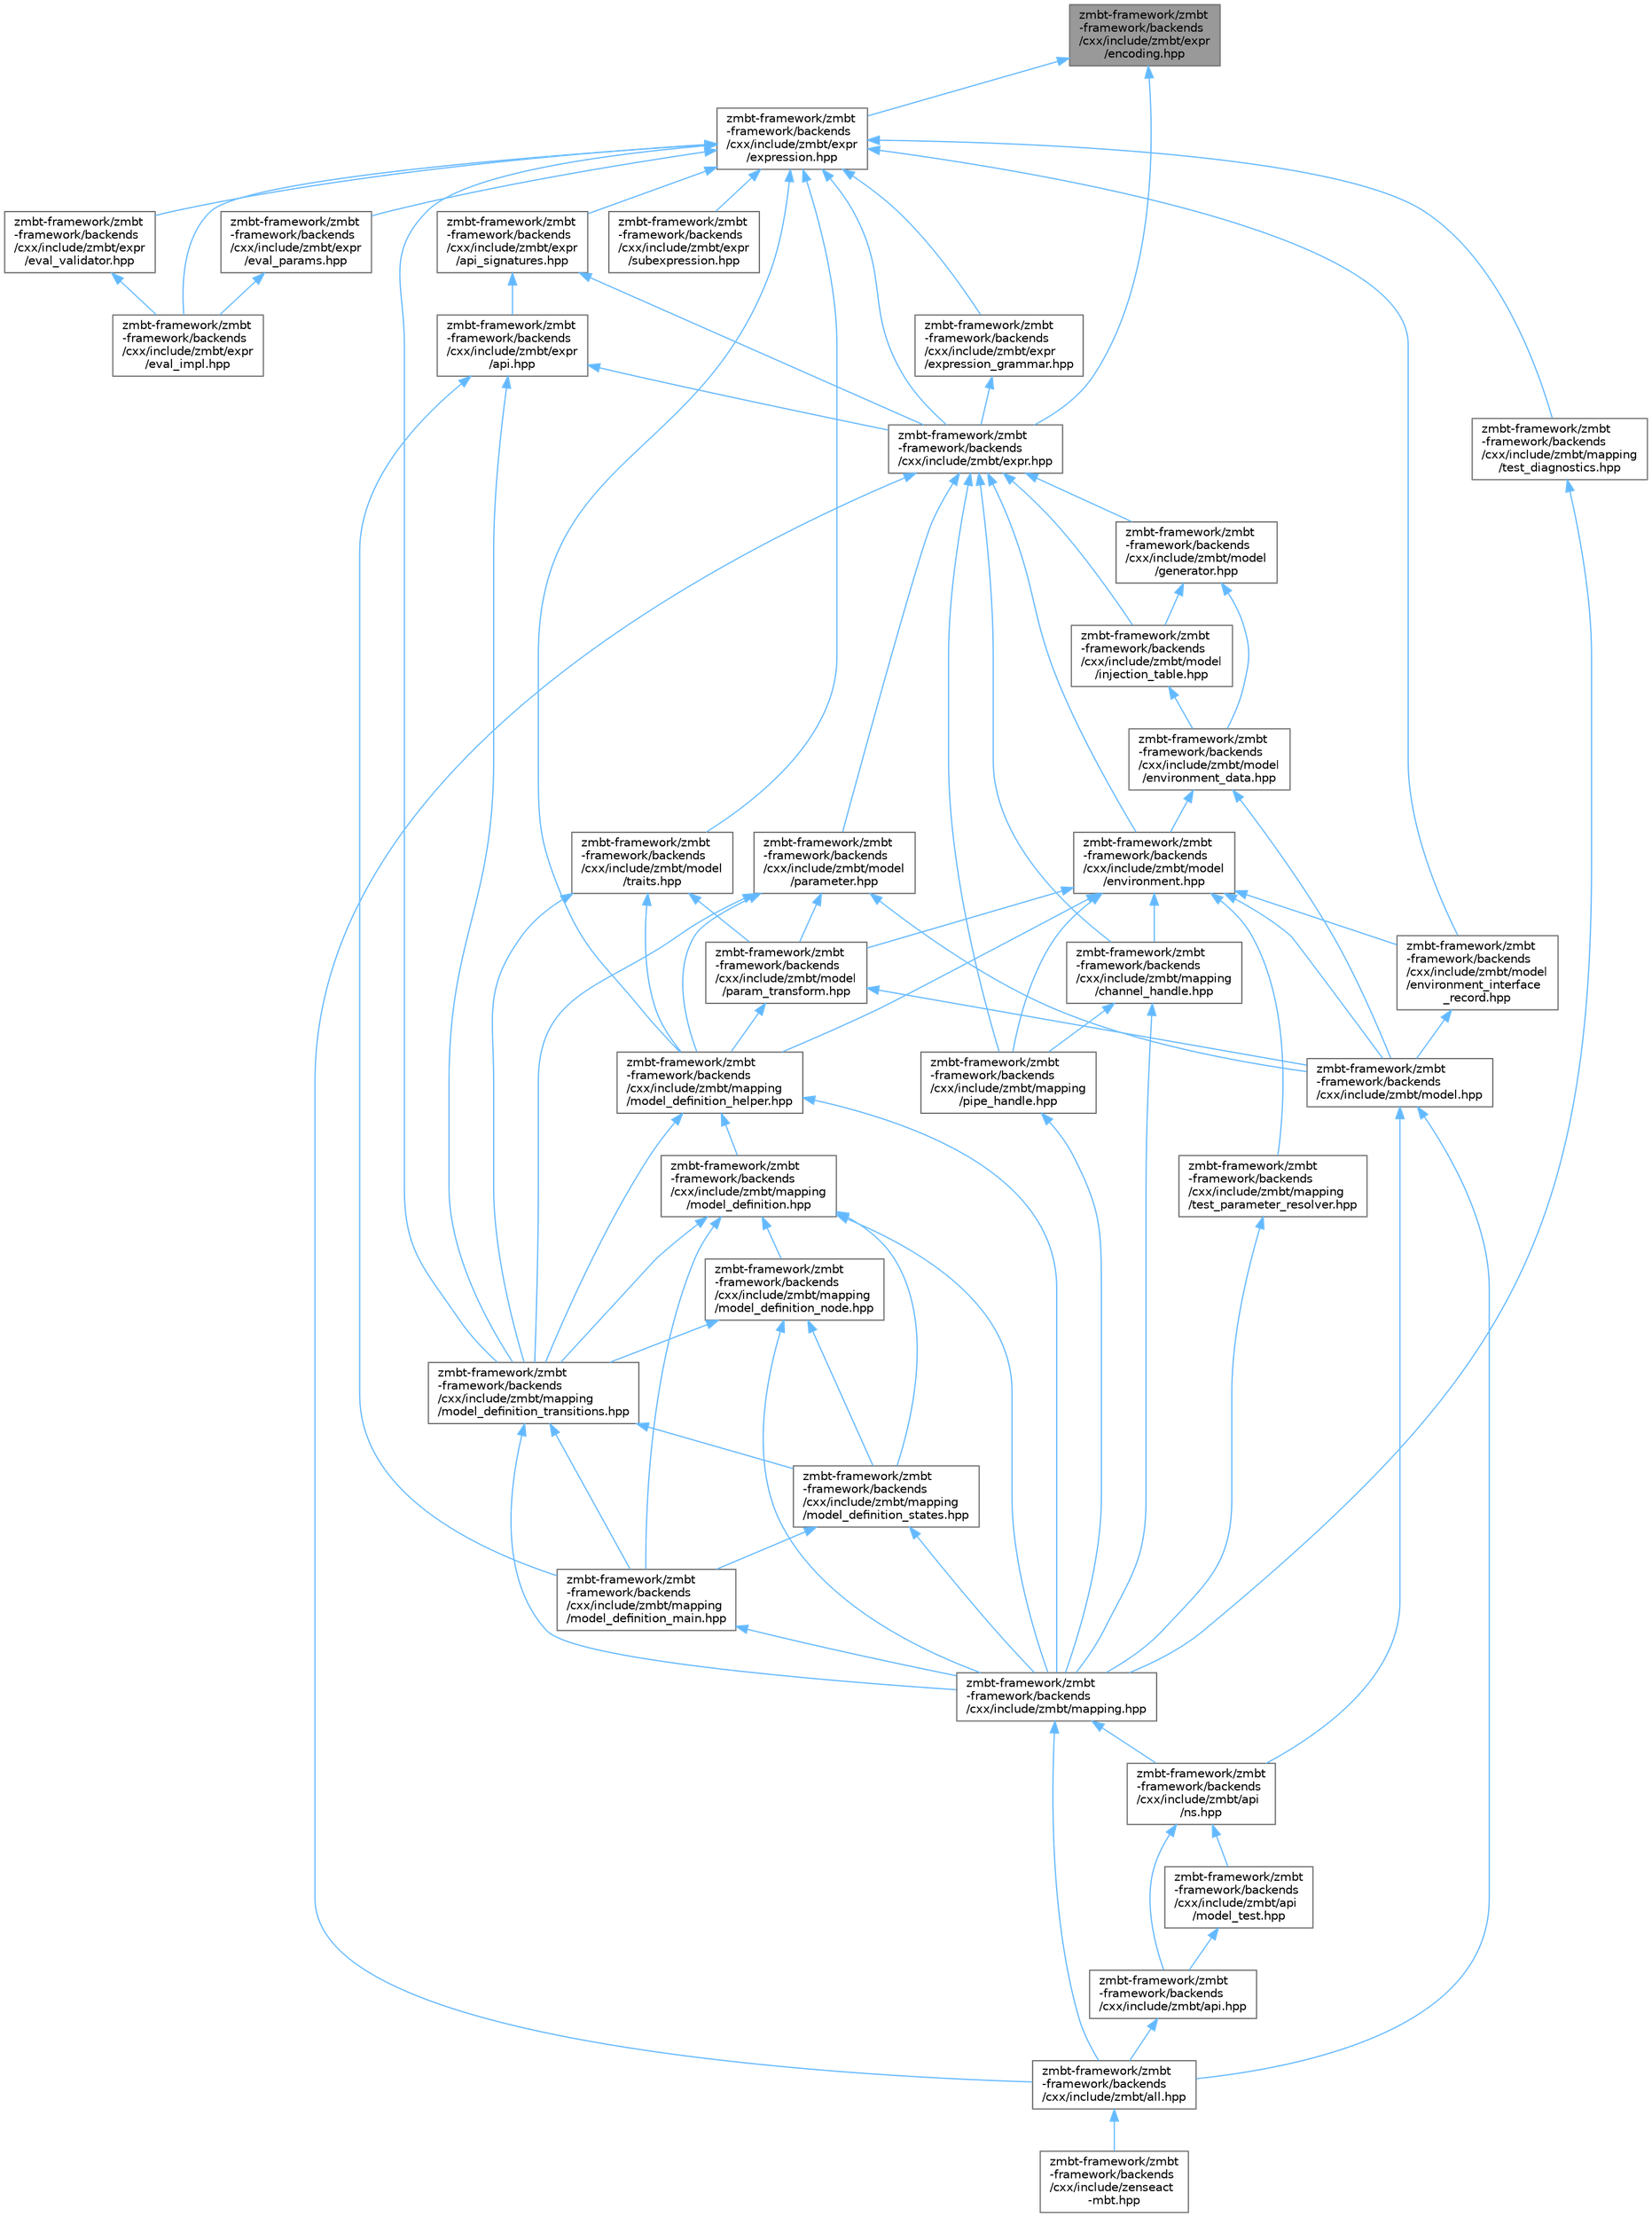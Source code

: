 digraph "zmbt-framework/zmbt-framework/backends/cxx/include/zmbt/expr/encoding.hpp"
{
 // LATEX_PDF_SIZE
  bgcolor="transparent";
  edge [fontname=Helvetica,fontsize=10,labelfontname=Helvetica,labelfontsize=10];
  node [fontname=Helvetica,fontsize=10,shape=box,height=0.2,width=0.4];
  Node1 [id="Node000001",label="zmbt-framework/zmbt\l-framework/backends\l/cxx/include/zmbt/expr\l/encoding.hpp",height=0.2,width=0.4,color="gray40", fillcolor="grey60", style="filled", fontcolor="black",tooltip=" "];
  Node1 -> Node2 [id="edge1_Node000001_Node000002",dir="back",color="steelblue1",style="solid",tooltip=" "];
  Node2 [id="Node000002",label="zmbt-framework/zmbt\l-framework/backends\l/cxx/include/zmbt/expr.hpp",height=0.2,width=0.4,color="grey40", fillcolor="white", style="filled",URL="$expr_8hpp.html",tooltip=" "];
  Node2 -> Node3 [id="edge2_Node000002_Node000003",dir="back",color="steelblue1",style="solid",tooltip=" "];
  Node3 [id="Node000003",label="zmbt-framework/zmbt\l-framework/backends\l/cxx/include/zmbt/all.hpp",height=0.2,width=0.4,color="grey40", fillcolor="white", style="filled",URL="$all_8hpp.html",tooltip=" "];
  Node3 -> Node4 [id="edge3_Node000003_Node000004",dir="back",color="steelblue1",style="solid",tooltip=" "];
  Node4 [id="Node000004",label="zmbt-framework/zmbt\l-framework/backends\l/cxx/include/zenseact\l-mbt.hpp",height=0.2,width=0.4,color="grey40", fillcolor="white", style="filled",URL="$zenseact-mbt_8hpp.html",tooltip=" "];
  Node2 -> Node5 [id="edge4_Node000002_Node000005",dir="back",color="steelblue1",style="solid",tooltip=" "];
  Node5 [id="Node000005",label="zmbt-framework/zmbt\l-framework/backends\l/cxx/include/zmbt/mapping\l/channel_handle.hpp",height=0.2,width=0.4,color="grey40", fillcolor="white", style="filled",URL="$channel__handle_8hpp.html",tooltip=" "];
  Node5 -> Node6 [id="edge5_Node000005_Node000006",dir="back",color="steelblue1",style="solid",tooltip=" "];
  Node6 [id="Node000006",label="zmbt-framework/zmbt\l-framework/backends\l/cxx/include/zmbt/mapping.hpp",height=0.2,width=0.4,color="grey40", fillcolor="white", style="filled",URL="$mapping_8hpp.html",tooltip=" "];
  Node6 -> Node3 [id="edge6_Node000006_Node000003",dir="back",color="steelblue1",style="solid",tooltip=" "];
  Node6 -> Node7 [id="edge7_Node000006_Node000007",dir="back",color="steelblue1",style="solid",tooltip=" "];
  Node7 [id="Node000007",label="zmbt-framework/zmbt\l-framework/backends\l/cxx/include/zmbt/api\l/ns.hpp",height=0.2,width=0.4,color="grey40", fillcolor="white", style="filled",URL="$ns_8hpp.html",tooltip=" "];
  Node7 -> Node8 [id="edge8_Node000007_Node000008",dir="back",color="steelblue1",style="solid",tooltip=" "];
  Node8 [id="Node000008",label="zmbt-framework/zmbt\l-framework/backends\l/cxx/include/zmbt/api.hpp",height=0.2,width=0.4,color="grey40", fillcolor="white", style="filled",URL="$api_8hpp.html",tooltip=" "];
  Node8 -> Node3 [id="edge9_Node000008_Node000003",dir="back",color="steelblue1",style="solid",tooltip=" "];
  Node7 -> Node9 [id="edge10_Node000007_Node000009",dir="back",color="steelblue1",style="solid",tooltip=" "];
  Node9 [id="Node000009",label="zmbt-framework/zmbt\l-framework/backends\l/cxx/include/zmbt/api\l/model_test.hpp",height=0.2,width=0.4,color="grey40", fillcolor="white", style="filled",URL="$model__test_8hpp.html",tooltip=" "];
  Node9 -> Node8 [id="edge11_Node000009_Node000008",dir="back",color="steelblue1",style="solid",tooltip=" "];
  Node5 -> Node10 [id="edge12_Node000005_Node000010",dir="back",color="steelblue1",style="solid",tooltip=" "];
  Node10 [id="Node000010",label="zmbt-framework/zmbt\l-framework/backends\l/cxx/include/zmbt/mapping\l/pipe_handle.hpp",height=0.2,width=0.4,color="grey40", fillcolor="white", style="filled",URL="$pipe__handle_8hpp.html",tooltip=" "];
  Node10 -> Node6 [id="edge13_Node000010_Node000006",dir="back",color="steelblue1",style="solid",tooltip=" "];
  Node2 -> Node10 [id="edge14_Node000002_Node000010",dir="back",color="steelblue1",style="solid",tooltip=" "];
  Node2 -> Node11 [id="edge15_Node000002_Node000011",dir="back",color="steelblue1",style="solid",tooltip=" "];
  Node11 [id="Node000011",label="zmbt-framework/zmbt\l-framework/backends\l/cxx/include/zmbt/model\l/environment.hpp",height=0.2,width=0.4,color="grey40", fillcolor="white", style="filled",URL="$environment_8hpp.html",tooltip=" "];
  Node11 -> Node5 [id="edge16_Node000011_Node000005",dir="back",color="steelblue1",style="solid",tooltip=" "];
  Node11 -> Node12 [id="edge17_Node000011_Node000012",dir="back",color="steelblue1",style="solid",tooltip=" "];
  Node12 [id="Node000012",label="zmbt-framework/zmbt\l-framework/backends\l/cxx/include/zmbt/mapping\l/model_definition_helper.hpp",height=0.2,width=0.4,color="grey40", fillcolor="white", style="filled",URL="$model__definition__helper_8hpp.html",tooltip=" "];
  Node12 -> Node6 [id="edge18_Node000012_Node000006",dir="back",color="steelblue1",style="solid",tooltip=" "];
  Node12 -> Node13 [id="edge19_Node000012_Node000013",dir="back",color="steelblue1",style="solid",tooltip=" "];
  Node13 [id="Node000013",label="zmbt-framework/zmbt\l-framework/backends\l/cxx/include/zmbt/mapping\l/model_definition.hpp",height=0.2,width=0.4,color="grey40", fillcolor="white", style="filled",URL="$model__definition_8hpp.html",tooltip=" "];
  Node13 -> Node6 [id="edge20_Node000013_Node000006",dir="back",color="steelblue1",style="solid",tooltip=" "];
  Node13 -> Node14 [id="edge21_Node000013_Node000014",dir="back",color="steelblue1",style="solid",tooltip=" "];
  Node14 [id="Node000014",label="zmbt-framework/zmbt\l-framework/backends\l/cxx/include/zmbt/mapping\l/model_definition_main.hpp",height=0.2,width=0.4,color="grey40", fillcolor="white", style="filled",URL="$model__definition__main_8hpp.html",tooltip=" "];
  Node14 -> Node6 [id="edge22_Node000014_Node000006",dir="back",color="steelblue1",style="solid",tooltip=" "];
  Node13 -> Node15 [id="edge23_Node000013_Node000015",dir="back",color="steelblue1",style="solid",tooltip=" "];
  Node15 [id="Node000015",label="zmbt-framework/zmbt\l-framework/backends\l/cxx/include/zmbt/mapping\l/model_definition_node.hpp",height=0.2,width=0.4,color="grey40", fillcolor="white", style="filled",URL="$model__definition__node_8hpp.html",tooltip=" "];
  Node15 -> Node6 [id="edge24_Node000015_Node000006",dir="back",color="steelblue1",style="solid",tooltip=" "];
  Node15 -> Node16 [id="edge25_Node000015_Node000016",dir="back",color="steelblue1",style="solid",tooltip=" "];
  Node16 [id="Node000016",label="zmbt-framework/zmbt\l-framework/backends\l/cxx/include/zmbt/mapping\l/model_definition_states.hpp",height=0.2,width=0.4,color="grey40", fillcolor="white", style="filled",URL="$model__definition__states_8hpp.html",tooltip=" "];
  Node16 -> Node6 [id="edge26_Node000016_Node000006",dir="back",color="steelblue1",style="solid",tooltip=" "];
  Node16 -> Node14 [id="edge27_Node000016_Node000014",dir="back",color="steelblue1",style="solid",tooltip=" "];
  Node15 -> Node17 [id="edge28_Node000015_Node000017",dir="back",color="steelblue1",style="solid",tooltip=" "];
  Node17 [id="Node000017",label="zmbt-framework/zmbt\l-framework/backends\l/cxx/include/zmbt/mapping\l/model_definition_transitions.hpp",height=0.2,width=0.4,color="grey40", fillcolor="white", style="filled",URL="$model__definition__transitions_8hpp.html",tooltip=" "];
  Node17 -> Node6 [id="edge29_Node000017_Node000006",dir="back",color="steelblue1",style="solid",tooltip=" "];
  Node17 -> Node14 [id="edge30_Node000017_Node000014",dir="back",color="steelblue1",style="solid",tooltip=" "];
  Node17 -> Node16 [id="edge31_Node000017_Node000016",dir="back",color="steelblue1",style="solid",tooltip=" "];
  Node13 -> Node16 [id="edge32_Node000013_Node000016",dir="back",color="steelblue1",style="solid",tooltip=" "];
  Node13 -> Node17 [id="edge33_Node000013_Node000017",dir="back",color="steelblue1",style="solid",tooltip=" "];
  Node12 -> Node17 [id="edge34_Node000012_Node000017",dir="back",color="steelblue1",style="solid",tooltip=" "];
  Node11 -> Node10 [id="edge35_Node000011_Node000010",dir="back",color="steelblue1",style="solid",tooltip=" "];
  Node11 -> Node18 [id="edge36_Node000011_Node000018",dir="back",color="steelblue1",style="solid",tooltip=" "];
  Node18 [id="Node000018",label="zmbt-framework/zmbt\l-framework/backends\l/cxx/include/zmbt/mapping\l/test_parameter_resolver.hpp",height=0.2,width=0.4,color="grey40", fillcolor="white", style="filled",URL="$test__parameter__resolver_8hpp.html",tooltip=" "];
  Node18 -> Node6 [id="edge37_Node000018_Node000006",dir="back",color="steelblue1",style="solid",tooltip=" "];
  Node11 -> Node19 [id="edge38_Node000011_Node000019",dir="back",color="steelblue1",style="solid",tooltip=" "];
  Node19 [id="Node000019",label="zmbt-framework/zmbt\l-framework/backends\l/cxx/include/zmbt/model.hpp",height=0.2,width=0.4,color="grey40", fillcolor="white", style="filled",URL="$model_8hpp.html",tooltip=" "];
  Node19 -> Node3 [id="edge39_Node000019_Node000003",dir="back",color="steelblue1",style="solid",tooltip=" "];
  Node19 -> Node7 [id="edge40_Node000019_Node000007",dir="back",color="steelblue1",style="solid",tooltip=" "];
  Node11 -> Node20 [id="edge41_Node000011_Node000020",dir="back",color="steelblue1",style="solid",tooltip=" "];
  Node20 [id="Node000020",label="zmbt-framework/zmbt\l-framework/backends\l/cxx/include/zmbt/model\l/environment_interface\l_record.hpp",height=0.2,width=0.4,color="grey40", fillcolor="white", style="filled",URL="$environment__interface__record_8hpp.html",tooltip=" "];
  Node20 -> Node19 [id="edge42_Node000020_Node000019",dir="back",color="steelblue1",style="solid",tooltip=" "];
  Node11 -> Node21 [id="edge43_Node000011_Node000021",dir="back",color="steelblue1",style="solid",tooltip=" "];
  Node21 [id="Node000021",label="zmbt-framework/zmbt\l-framework/backends\l/cxx/include/zmbt/model\l/param_transform.hpp",height=0.2,width=0.4,color="grey40", fillcolor="white", style="filled",URL="$param__transform_8hpp.html",tooltip=" "];
  Node21 -> Node12 [id="edge44_Node000021_Node000012",dir="back",color="steelblue1",style="solid",tooltip=" "];
  Node21 -> Node19 [id="edge45_Node000021_Node000019",dir="back",color="steelblue1",style="solid",tooltip=" "];
  Node2 -> Node22 [id="edge46_Node000002_Node000022",dir="back",color="steelblue1",style="solid",tooltip=" "];
  Node22 [id="Node000022",label="zmbt-framework/zmbt\l-framework/backends\l/cxx/include/zmbt/model\l/generator.hpp",height=0.2,width=0.4,color="grey40", fillcolor="white", style="filled",URL="$generator_8hpp.html",tooltip=" "];
  Node22 -> Node23 [id="edge47_Node000022_Node000023",dir="back",color="steelblue1",style="solid",tooltip=" "];
  Node23 [id="Node000023",label="zmbt-framework/zmbt\l-framework/backends\l/cxx/include/zmbt/model\l/environment_data.hpp",height=0.2,width=0.4,color="grey40", fillcolor="white", style="filled",URL="$environment__data_8hpp.html",tooltip=" "];
  Node23 -> Node19 [id="edge48_Node000023_Node000019",dir="back",color="steelblue1",style="solid",tooltip=" "];
  Node23 -> Node11 [id="edge49_Node000023_Node000011",dir="back",color="steelblue1",style="solid",tooltip=" "];
  Node22 -> Node24 [id="edge50_Node000022_Node000024",dir="back",color="steelblue1",style="solid",tooltip=" "];
  Node24 [id="Node000024",label="zmbt-framework/zmbt\l-framework/backends\l/cxx/include/zmbt/model\l/injection_table.hpp",height=0.2,width=0.4,color="grey40", fillcolor="white", style="filled",URL="$injection__table_8hpp.html",tooltip=" "];
  Node24 -> Node23 [id="edge51_Node000024_Node000023",dir="back",color="steelblue1",style="solid",tooltip=" "];
  Node2 -> Node24 [id="edge52_Node000002_Node000024",dir="back",color="steelblue1",style="solid",tooltip=" "];
  Node2 -> Node25 [id="edge53_Node000002_Node000025",dir="back",color="steelblue1",style="solid",tooltip=" "];
  Node25 [id="Node000025",label="zmbt-framework/zmbt\l-framework/backends\l/cxx/include/zmbt/model\l/parameter.hpp",height=0.2,width=0.4,color="grey40", fillcolor="white", style="filled",URL="$parameter_8hpp.html",tooltip=" "];
  Node25 -> Node12 [id="edge54_Node000025_Node000012",dir="back",color="steelblue1",style="solid",tooltip=" "];
  Node25 -> Node17 [id="edge55_Node000025_Node000017",dir="back",color="steelblue1",style="solid",tooltip=" "];
  Node25 -> Node19 [id="edge56_Node000025_Node000019",dir="back",color="steelblue1",style="solid",tooltip=" "];
  Node25 -> Node21 [id="edge57_Node000025_Node000021",dir="back",color="steelblue1",style="solid",tooltip=" "];
  Node1 -> Node26 [id="edge58_Node000001_Node000026",dir="back",color="steelblue1",style="solid",tooltip=" "];
  Node26 [id="Node000026",label="zmbt-framework/zmbt\l-framework/backends\l/cxx/include/zmbt/expr\l/expression.hpp",height=0.2,width=0.4,color="grey40", fillcolor="white", style="filled",URL="$expression_8hpp.html",tooltip=" "];
  Node26 -> Node2 [id="edge59_Node000026_Node000002",dir="back",color="steelblue1",style="solid",tooltip=" "];
  Node26 -> Node27 [id="edge60_Node000026_Node000027",dir="back",color="steelblue1",style="solid",tooltip=" "];
  Node27 [id="Node000027",label="zmbt-framework/zmbt\l-framework/backends\l/cxx/include/zmbt/expr\l/api_signatures.hpp",height=0.2,width=0.4,color="grey40", fillcolor="white", style="filled",URL="$api__signatures_8hpp.html",tooltip=" "];
  Node27 -> Node2 [id="edge61_Node000027_Node000002",dir="back",color="steelblue1",style="solid",tooltip=" "];
  Node27 -> Node28 [id="edge62_Node000027_Node000028",dir="back",color="steelblue1",style="solid",tooltip=" "];
  Node28 [id="Node000028",label="zmbt-framework/zmbt\l-framework/backends\l/cxx/include/zmbt/expr\l/api.hpp",height=0.2,width=0.4,color="grey40", fillcolor="white", style="filled",URL="$expr_2api_8hpp.html",tooltip=" "];
  Node28 -> Node2 [id="edge63_Node000028_Node000002",dir="back",color="steelblue1",style="solid",tooltip=" "];
  Node28 -> Node14 [id="edge64_Node000028_Node000014",dir="back",color="steelblue1",style="solid",tooltip=" "];
  Node28 -> Node17 [id="edge65_Node000028_Node000017",dir="back",color="steelblue1",style="solid",tooltip=" "];
  Node26 -> Node29 [id="edge66_Node000026_Node000029",dir="back",color="steelblue1",style="solid",tooltip=" "];
  Node29 [id="Node000029",label="zmbt-framework/zmbt\l-framework/backends\l/cxx/include/zmbt/expr\l/eval_impl.hpp",height=0.2,width=0.4,color="grey40", fillcolor="white", style="filled",URL="$eval__impl_8hpp.html",tooltip=" "];
  Node26 -> Node30 [id="edge67_Node000026_Node000030",dir="back",color="steelblue1",style="solid",tooltip=" "];
  Node30 [id="Node000030",label="zmbt-framework/zmbt\l-framework/backends\l/cxx/include/zmbt/expr\l/eval_params.hpp",height=0.2,width=0.4,color="grey40", fillcolor="white", style="filled",URL="$eval__params_8hpp.html",tooltip=" "];
  Node30 -> Node29 [id="edge68_Node000030_Node000029",dir="back",color="steelblue1",style="solid",tooltip=" "];
  Node26 -> Node31 [id="edge69_Node000026_Node000031",dir="back",color="steelblue1",style="solid",tooltip=" "];
  Node31 [id="Node000031",label="zmbt-framework/zmbt\l-framework/backends\l/cxx/include/zmbt/expr\l/eval_validator.hpp",height=0.2,width=0.4,color="grey40", fillcolor="white", style="filled",URL="$eval__validator_8hpp.html",tooltip=" "];
  Node31 -> Node29 [id="edge70_Node000031_Node000029",dir="back",color="steelblue1",style="solid",tooltip=" "];
  Node26 -> Node32 [id="edge71_Node000026_Node000032",dir="back",color="steelblue1",style="solid",tooltip=" "];
  Node32 [id="Node000032",label="zmbt-framework/zmbt\l-framework/backends\l/cxx/include/zmbt/expr\l/expression_grammar.hpp",height=0.2,width=0.4,color="grey40", fillcolor="white", style="filled",URL="$expression__grammar_8hpp.html",tooltip=" "];
  Node32 -> Node2 [id="edge72_Node000032_Node000002",dir="back",color="steelblue1",style="solid",tooltip=" "];
  Node26 -> Node33 [id="edge73_Node000026_Node000033",dir="back",color="steelblue1",style="solid",tooltip=" "];
  Node33 [id="Node000033",label="zmbt-framework/zmbt\l-framework/backends\l/cxx/include/zmbt/expr\l/subexpression.hpp",height=0.2,width=0.4,color="grey40", fillcolor="white", style="filled",URL="$subexpression_8hpp.html",tooltip=" "];
  Node26 -> Node12 [id="edge74_Node000026_Node000012",dir="back",color="steelblue1",style="solid",tooltip=" "];
  Node26 -> Node17 [id="edge75_Node000026_Node000017",dir="back",color="steelblue1",style="solid",tooltip=" "];
  Node26 -> Node34 [id="edge76_Node000026_Node000034",dir="back",color="steelblue1",style="solid",tooltip=" "];
  Node34 [id="Node000034",label="zmbt-framework/zmbt\l-framework/backends\l/cxx/include/zmbt/mapping\l/test_diagnostics.hpp",height=0.2,width=0.4,color="grey40", fillcolor="white", style="filled",URL="$test__diagnostics_8hpp.html",tooltip=" "];
  Node34 -> Node6 [id="edge77_Node000034_Node000006",dir="back",color="steelblue1",style="solid",tooltip=" "];
  Node26 -> Node20 [id="edge78_Node000026_Node000020",dir="back",color="steelblue1",style="solid",tooltip=" "];
  Node26 -> Node35 [id="edge79_Node000026_Node000035",dir="back",color="steelblue1",style="solid",tooltip=" "];
  Node35 [id="Node000035",label="zmbt-framework/zmbt\l-framework/backends\l/cxx/include/zmbt/model\l/traits.hpp",height=0.2,width=0.4,color="grey40", fillcolor="white", style="filled",URL="$traits_8hpp.html",tooltip=" "];
  Node35 -> Node12 [id="edge80_Node000035_Node000012",dir="back",color="steelblue1",style="solid",tooltip=" "];
  Node35 -> Node17 [id="edge81_Node000035_Node000017",dir="back",color="steelblue1",style="solid",tooltip=" "];
  Node35 -> Node21 [id="edge82_Node000035_Node000021",dir="back",color="steelblue1",style="solid",tooltip=" "];
}
